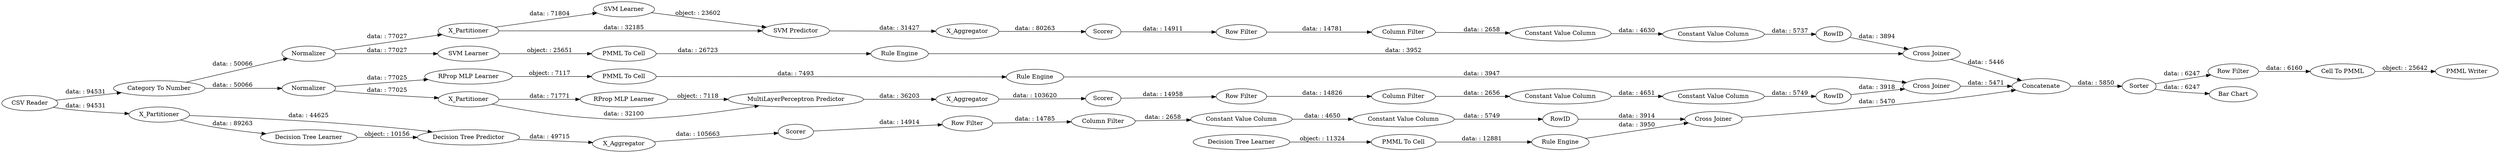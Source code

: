 digraph {
	"2116944635065221597_2" [label=X_Partitioner]
	"-3420933514642598077_290" [label="Constant Value Column"]
	"2116944635065221597_7" [label=X_Aggregator]
	"130653720499425068_22" [label="PMML To Cell"]
	"-3420933514642598077_294" [label="Column Filter"]
	"9006946670752988624_52" [label=Sorter]
	"9006946670752988624_58" [label="Category To Number"]
	"1060366051391725665_40" [label=Scorer]
	"-3317379740200517225_34" [label="PMML To Cell"]
	"1060366051391725665_31" [label="RProp MLP Learner"]
	"-3420933514642598077_292" [label="Constant Value Column"]
	"993174329539528461_294" [label="Column Filter"]
	"9006946670752988624_61" [label="PMML Writer"]
	"9006946670752988624_53" [label="Row Filter"]
	"130653720499425068_34" [label="Rule Engine"]
	"9006946670752988624_54" [label="Cell To PMML"]
	"9006946670752988624_60" [label=Concatenate]
	"5290522314518839537_294" [label="Column Filter"]
	"-8145026653404081301_28" [label="PMML To Cell"]
	"-3420933514642598077_293" [label=RowID]
	"-5375580778111691134_41" [label=Scorer]
	"1060366051391725665_7" [label=X_Aggregator]
	"-5375580778111691134_7" [label=X_Aggregator]
	"-5375580778111691134_40" [label=Normalizer]
	"-5375580778111691134_39" [label="Cross Joiner"]
	"1060366051391725665_32" [label="MultiLayerPerceptron Predictor"]
	"9006946670752988624_62" [label="CSV Reader"]
	"5290522314518839537_293" [label=RowID]
	"2116944635065221597_32" [label="Decision Tree Predictor"]
	"-5375580778111691134_31" [label="SVM Learner"]
	"5290522314518839537_9" [label="Row Filter"]
	"5290522314518839537_290" [label="Constant Value Column"]
	"1060366051391725665_2" [label=X_Partitioner]
	"-3317379740200517225_35" [label="Rule Engine"]
	"-5375580778111691134_2" [label=X_Partitioner]
	"9006946670752988624_59" [label="Bar Chart"]
	"1060366051391725665_39" [label=Normalizer]
	"130653720499425068_35" [label="RProp MLP Learner"]
	"1060366051391725665_38" [label="Cross Joiner"]
	"993174329539528461_293" [label=RowID]
	"5290522314518839537_292" [label="Constant Value Column"]
	"993174329539528461_290" [label="Constant Value Column"]
	"2116944635065221597_39" [label=Scorer]
	"-3317379740200517225_33" [label="SVM Learner"]
	"993174329539528461_292" [label="Constant Value Column"]
	"2116944635065221597_31" [label="Decision Tree Learner"]
	"993174329539528461_9" [label="Row Filter"]
	"2116944635065221597_38" [label="Cross Joiner"]
	"-3420933514642598077_9" [label="Row Filter"]
	"-5375580778111691134_32" [label="SVM Predictor"]
	"-8145026653404081301_34" [label="Rule Engine"]
	"-8145026653404081301_33" [label="Decision Tree Learner"]
	"1060366051391725665_7" -> "1060366051391725665_40" [label="data: : 103620"]
	"-3420933514642598077_294" -> "-3420933514642598077_290" [label="data: : 2658"]
	"993174329539528461_9" -> "993174329539528461_294" [label="data: : 14785"]
	"2116944635065221597_39" -> "993174329539528461_9" [label="data: : 14914"]
	"130653720499425068_34" -> "1060366051391725665_38" [label="data: : 3947"]
	"993174329539528461_292" -> "993174329539528461_293" [label="data: : 5749"]
	"5290522314518839537_293" -> "1060366051391725665_38" [label="data: : 3918"]
	"-3317379740200517225_35" -> "-5375580778111691134_39" [label="data: : 3952"]
	"9006946670752988624_58" -> "-5375580778111691134_40" [label="data: : 50066"]
	"1060366051391725665_38" -> "9006946670752988624_60" [label="data: : 5471"]
	"-5375580778111691134_31" -> "-5375580778111691134_32" [label="object: : 23602"]
	"993174329539528461_294" -> "993174329539528461_290" [label="data: : 2658"]
	"2116944635065221597_2" -> "2116944635065221597_31" [label="data: : 89263"]
	"5290522314518839537_9" -> "5290522314518839537_294" [label="data: : 14826"]
	"130653720499425068_22" -> "130653720499425068_34" [label="data: : 7493"]
	"1060366051391725665_40" -> "5290522314518839537_9" [label="data: : 14958"]
	"2116944635065221597_31" -> "2116944635065221597_32" [label="object: : 10156"]
	"1060366051391725665_32" -> "1060366051391725665_7" [label="data: : 36203"]
	"993174329539528461_293" -> "2116944635065221597_38" [label="data: : 3914"]
	"130653720499425068_35" -> "130653720499425068_22" [label="object: : 7117"]
	"-8145026653404081301_34" -> "2116944635065221597_38" [label="data: : 3950"]
	"9006946670752988624_52" -> "9006946670752988624_53" [label="data: : 6247"]
	"-5375580778111691134_32" -> "-5375580778111691134_7" [label="data: : 31427"]
	"9006946670752988624_53" -> "9006946670752988624_54" [label="data: : 6160"]
	"-3420933514642598077_290" -> "-3420933514642598077_292" [label="data: : 4630"]
	"1060366051391725665_2" -> "1060366051391725665_31" [label="data: : 71771"]
	"2116944635065221597_2" -> "2116944635065221597_32" [label="data: : 44625"]
	"2116944635065221597_38" -> "9006946670752988624_60" [label="data: : 5470"]
	"-5375580778111691134_2" -> "-5375580778111691134_32" [label="data: : 32185"]
	"9006946670752988624_62" -> "2116944635065221597_2" [label="data: : 94531"]
	"5290522314518839537_292" -> "5290522314518839537_293" [label="data: : 5749"]
	"5290522314518839537_294" -> "5290522314518839537_290" [label="data: : 2656"]
	"2116944635065221597_32" -> "2116944635065221597_7" [label="data: : 49715"]
	"-8145026653404081301_33" -> "-8145026653404081301_28" [label="object: : 11324"]
	"9006946670752988624_58" -> "1060366051391725665_39" [label="data: : 50066"]
	"-5375580778111691134_40" -> "-3317379740200517225_33" [label="data: : 77027"]
	"9006946670752988624_54" -> "9006946670752988624_61" [label="object: : 25642"]
	"9006946670752988624_52" -> "9006946670752988624_59" [label="data: : 6247"]
	"-5375580778111691134_39" -> "9006946670752988624_60" [label="data: : 5446"]
	"1060366051391725665_2" -> "1060366051391725665_32" [label="data: : 32100"]
	"-5375580778111691134_2" -> "-5375580778111691134_31" [label="data: : 71804"]
	"9006946670752988624_60" -> "9006946670752988624_52" [label="data: : 5850"]
	"-3317379740200517225_34" -> "-3317379740200517225_35" [label="data: : 26723"]
	"1060366051391725665_39" -> "130653720499425068_35" [label="data: : 77025"]
	"1060366051391725665_39" -> "1060366051391725665_2" [label="data: : 77025"]
	"-3420933514642598077_292" -> "-3420933514642598077_293" [label="data: : 5737"]
	"5290522314518839537_290" -> "5290522314518839537_292" [label="data: : 4651"]
	"-3420933514642598077_9" -> "-3420933514642598077_294" [label="data: : 14781"]
	"-5375580778111691134_40" -> "-5375580778111691134_2" [label="data: : 77027"]
	"-5375580778111691134_41" -> "-3420933514642598077_9" [label="data: : 14911"]
	"993174329539528461_290" -> "993174329539528461_292" [label="data: : 4650"]
	"2116944635065221597_7" -> "2116944635065221597_39" [label="data: : 105663"]
	"-8145026653404081301_28" -> "-8145026653404081301_34" [label="data: : 12881"]
	"9006946670752988624_62" -> "9006946670752988624_58" [label="data: : 94531"]
	"-3420933514642598077_293" -> "-5375580778111691134_39" [label="data: : 3894"]
	"-3317379740200517225_33" -> "-3317379740200517225_34" [label="object: : 25651"]
	"-5375580778111691134_7" -> "-5375580778111691134_41" [label="data: : 80263"]
	"1060366051391725665_31" -> "1060366051391725665_32" [label="object: : 7118"]
	rankdir=LR
}
